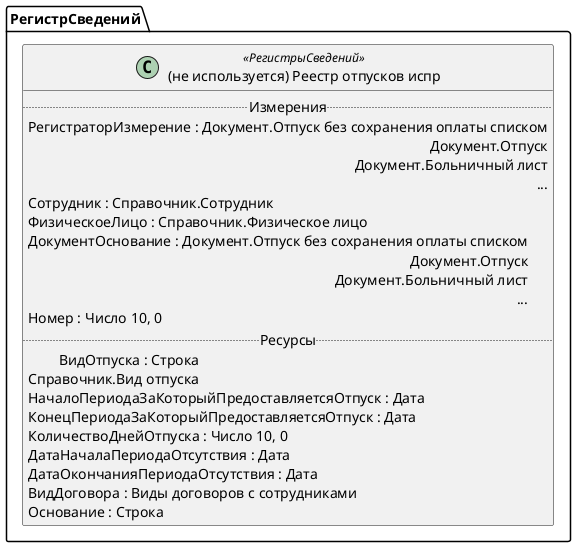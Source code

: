 ﻿@startuml УдалитьРеестрОтпусковИспр
'!include templates.wsd
'..\include templates.wsd
class РегистрСведений.УдалитьРеестрОтпусковИспр as "(не используется) Реестр отпусков испр" <<РегистрыСведений>>
{
..Измерения..
РегистраторИзмерение : Документ.Отпуск без сохранения оплаты списком\rДокумент.Отпуск\rДокумент.Больничный лист\r...
Сотрудник : Справочник.Сотрудник
ФизическоеЛицо : Справочник.Физическое лицо
ДокументОснование : Документ.Отпуск без сохранения оплаты списком\rДокумент.Отпуск\rДокумент.Больничный лист\r...
Номер : Число 10, 0
..Ресурсы..
ВидОтпуска : Строка\rСправочник.Вид отпуска
НачалоПериодаЗаКоторыйПредоставляетсяОтпуск : Дата
КонецПериодаЗаКоторыйПредоставляетсяОтпуск : Дата
КоличествоДнейОтпуска : Число 10, 0
ДатаНачалаПериодаОтсутствия : Дата
ДатаОкончанияПериодаОтсутствия : Дата
ВидДоговора : Виды договоров с сотрудниками
Основание : Строка
}
@enduml
